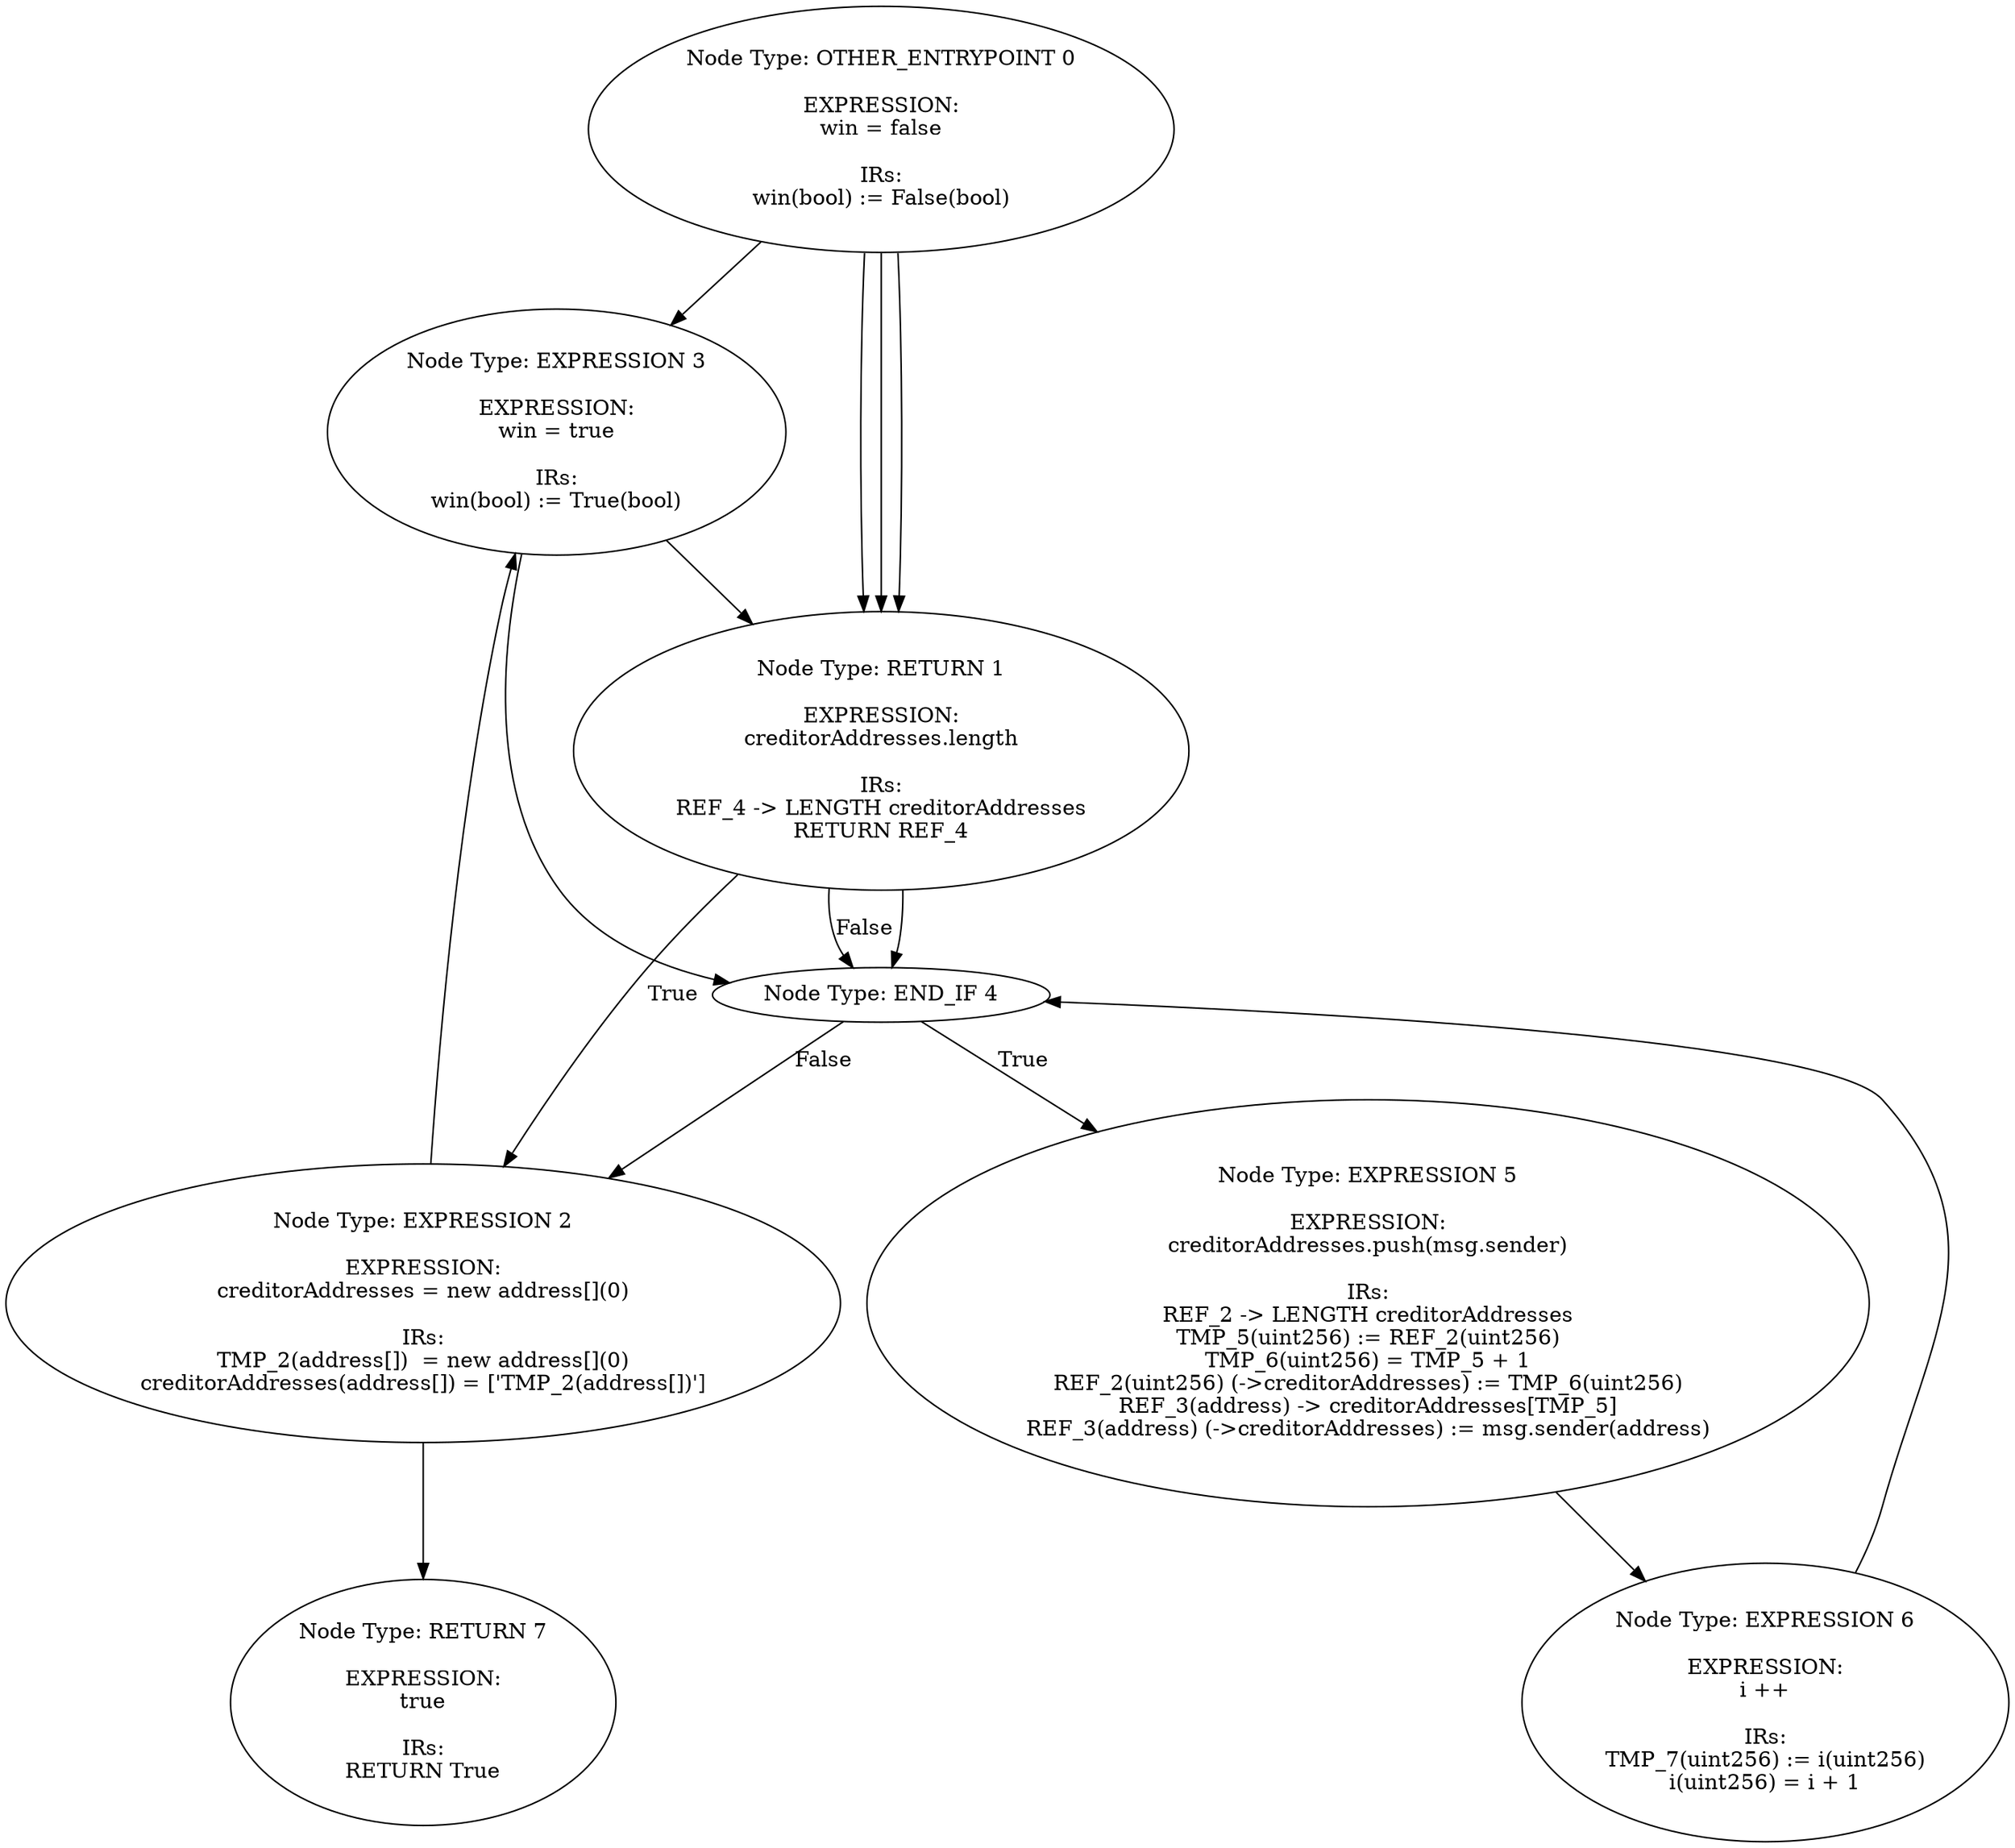 digraph CFG {
0[label="Node Type: ENTRY_POINT 0
"];
0->3;
1[label="Node Type: BEGIN_LOOP 1
"];
1->4;
2[label="Node Type: END_LOOP 2
"];
2->7;
3[label="Node Type: NEW VARIABLE 3

EXPRESSION:
i = 0

IRs:
i(uint256) := 0(uint256)"];
3->1;
4[label="Node Type: IF_LOOP 4

EXPRESSION:
i < 350

IRs:
TMP_3(bool) = i < 350
CONDITION TMP_3"];
4->5[label="True"];
4->2[label="False"];
5[label="Node Type: EXPRESSION 5

EXPRESSION:
creditorAddresses.push(msg.sender)

IRs:
REF_2 -> LENGTH creditorAddresses
TMP_5(uint256) := REF_2(uint256)
TMP_6(uint256) = TMP_5 + 1
REF_2(uint256) (->creditorAddresses) := TMP_6(uint256)
REF_3(address) -> creditorAddresses[TMP_5]
REF_3(address) (->creditorAddresses) := msg.sender(address)"];
5->6;
6[label="Node Type: EXPRESSION 6

EXPRESSION:
i ++

IRs:
TMP_7(uint256) := i(uint256)
i(uint256) = i + 1"];
6->4;
7[label="Node Type: RETURN 7

EXPRESSION:
true

IRs:
RETURN True"];
0[label="Node Type: ENTRY_POINT 0
"];
0->1;
1[label="Node Type: IF 1

EXPRESSION:
creditorAddresses.length > 1500

IRs:
REF_0 -> LENGTH creditorAddresses
TMP_0(bool) = REF_0 > 1500
CONDITION TMP_0"];
1->2[label="True"];
1->4[label="False"];
2[label="Node Type: EXPRESSION 2

EXPRESSION:
creditorAddresses = new address[](0)

IRs:
TMP_2(address[])  = new address[](0)
creditorAddresses(address[]) = ['TMP_2(address[])']"];
2->3;
3[label="Node Type: EXPRESSION 3

EXPRESSION:
win = true

IRs:
win(bool) := True(bool)"];
3->4;
4[label="Node Type: END_IF 4
"];
0[label="Node Type: ENTRY_POINT 0
"];
0->1;
1[label="Node Type: RETURN 1

EXPRESSION:
win

IRs:
RETURN win"];
0[label="Node Type: ENTRY_POINT 0
"];
0->1;
1[label="Node Type: RETURN 1

EXPRESSION:
creditorAddresses.length

IRs:
REF_4 -> LENGTH creditorAddresses
RETURN REF_4"];
0[label="Node Type: OTHER_ENTRYPOINT 0

EXPRESSION:
win = false

IRs:
win(bool) := False(bool)"];
}
